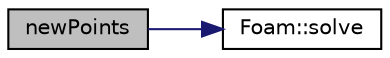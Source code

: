 digraph "newPoints"
{
  bgcolor="transparent";
  edge [fontname="Helvetica",fontsize="10",labelfontname="Helvetica",labelfontsize="10"];
  node [fontname="Helvetica",fontsize="10",shape=record];
  rankdir="LR";
  Node1 [label="newPoints",height=0.2,width=0.4,color="black", fillcolor="grey75", style="filled", fontcolor="black"];
  Node1 -> Node2 [color="midnightblue",fontsize="10",style="solid",fontname="Helvetica"];
  Node2 [label="Foam::solve",height=0.2,width=0.4,color="black",URL="$a10675.html#a745114a2fef57ff2df3946017d4dec34",tooltip="Solve returning the solution statistics given convergence tolerance. "];
}

